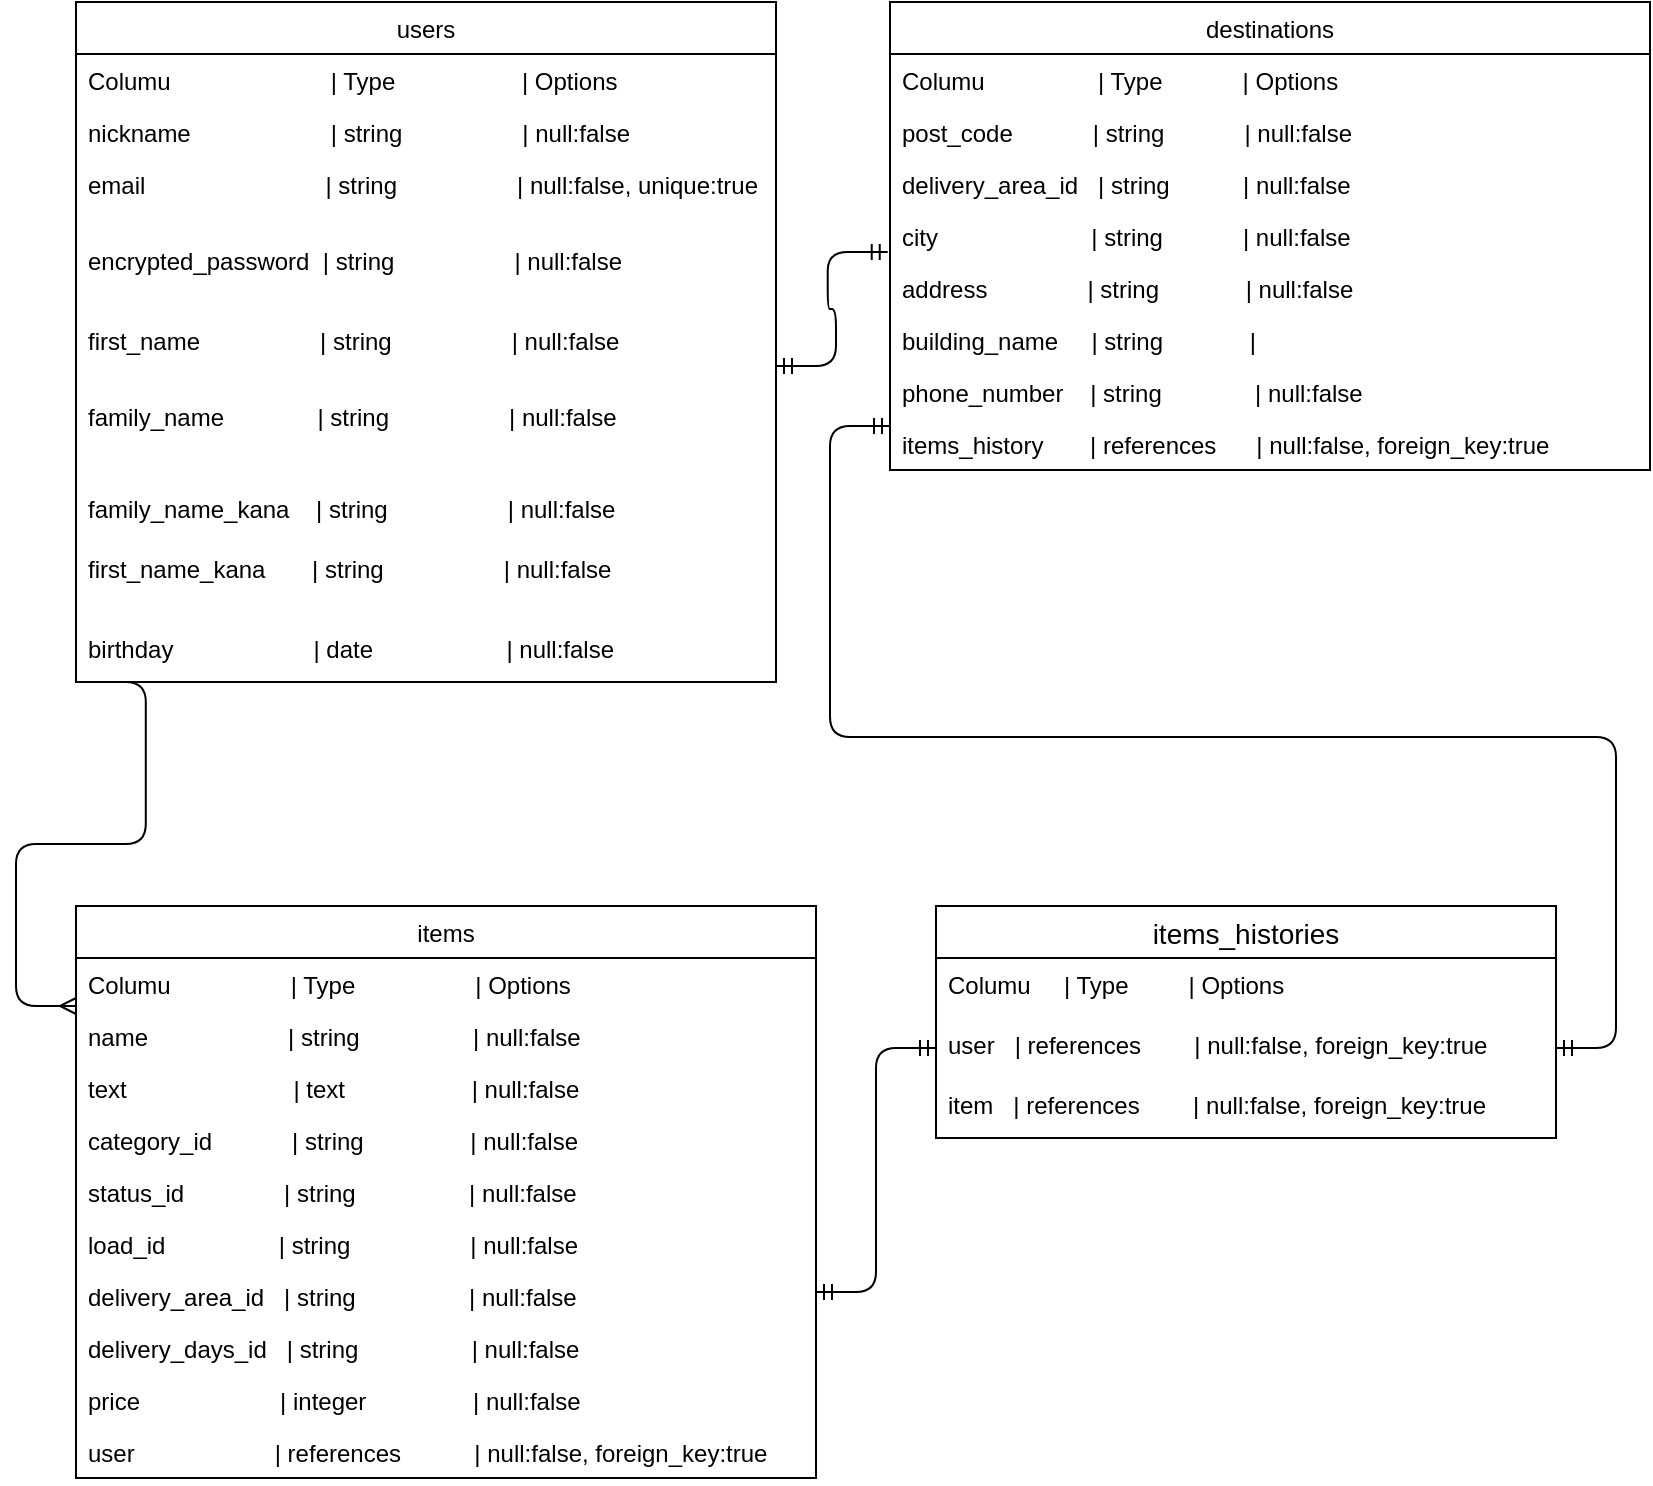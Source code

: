 <mxfile>
    <diagram id="HyH1d0EDb5sqHMcWe-KX" name="ページ1">
        <mxGraphModel dx="1138" dy="717" grid="1" gridSize="10" guides="1" tooltips="1" connect="1" arrows="1" fold="1" page="1" pageScale="1" pageWidth="827" pageHeight="1169" math="0" shadow="0">
            <root>
                <mxCell id="0"/>
                <mxCell id="1" parent="0"/>
                <mxCell id="aqCWiqhTdorb5AvagMKS-1" value="users" style="swimlane;fontStyle=0;childLayout=stackLayout;horizontal=1;startSize=26;horizontalStack=0;resizeParent=1;resizeParentMax=0;resizeLast=0;collapsible=1;marginBottom=0;" vertex="1" parent="1">
                    <mxGeometry x="40" y="28" width="350" height="340" as="geometry"/>
                </mxCell>
                <mxCell id="aqCWiqhTdorb5AvagMKS-2" value="Columu                        | Type                   | Options" style="text;strokeColor=none;fillColor=none;align=left;verticalAlign=top;spacingLeft=4;spacingRight=4;overflow=hidden;rotatable=0;points=[[0,0.5],[1,0.5]];portConstraint=eastwest;" vertex="1" parent="aqCWiqhTdorb5AvagMKS-1">
                    <mxGeometry y="26" width="350" height="26" as="geometry"/>
                </mxCell>
                <mxCell id="aqCWiqhTdorb5AvagMKS-28" value="nickname                     | string                  | null:false" style="text;strokeColor=none;fillColor=none;align=left;verticalAlign=top;spacingLeft=4;spacingRight=4;overflow=hidden;rotatable=0;points=[[0,0.5],[1,0.5]];portConstraint=eastwest;" vertex="1" parent="aqCWiqhTdorb5AvagMKS-1">
                    <mxGeometry y="52" width="350" height="26" as="geometry"/>
                </mxCell>
                <mxCell id="aqCWiqhTdorb5AvagMKS-3" value="email                           | string                  | null:false, unique:true" style="text;strokeColor=none;fillColor=none;align=left;verticalAlign=top;spacingLeft=4;spacingRight=4;overflow=hidden;rotatable=0;points=[[0,0.5],[1,0.5]];portConstraint=eastwest;" vertex="1" parent="aqCWiqhTdorb5AvagMKS-1">
                    <mxGeometry y="78" width="350" height="38" as="geometry"/>
                </mxCell>
                <mxCell id="aqCWiqhTdorb5AvagMKS-4" value="encrypted_password  | string                  | null:false" style="text;strokeColor=none;fillColor=none;align=left;verticalAlign=top;spacingLeft=4;spacingRight=4;overflow=hidden;rotatable=0;points=[[0,0.5],[1,0.5]];portConstraint=eastwest;" vertex="1" parent="aqCWiqhTdorb5AvagMKS-1">
                    <mxGeometry y="116" width="350" height="40" as="geometry"/>
                </mxCell>
                <mxCell id="aqCWiqhTdorb5AvagMKS-20" value="first_name                  | string                  | null:false" style="text;strokeColor=none;fillColor=none;align=left;verticalAlign=top;spacingLeft=4;spacingRight=4;overflow=hidden;rotatable=0;points=[[0,0.5],[1,0.5]];portConstraint=eastwest;" vertex="1" parent="aqCWiqhTdorb5AvagMKS-1">
                    <mxGeometry y="156" width="350" height="38" as="geometry"/>
                </mxCell>
                <mxCell id="aqCWiqhTdorb5AvagMKS-15" value="family_name              | string                  | null:false" style="text;strokeColor=none;fillColor=none;align=left;verticalAlign=top;spacingLeft=4;spacingRight=4;overflow=hidden;rotatable=0;points=[[0,0.5],[1,0.5]];portConstraint=eastwest;" vertex="1" parent="aqCWiqhTdorb5AvagMKS-1">
                    <mxGeometry y="194" width="350" height="46" as="geometry"/>
                </mxCell>
                <mxCell id="aqCWiqhTdorb5AvagMKS-21" value="family_name_kana    | string                  | null:false" style="text;strokeColor=none;fillColor=none;align=left;verticalAlign=top;spacingLeft=4;spacingRight=4;overflow=hidden;rotatable=0;points=[[0,0.5],[1,0.5]];portConstraint=eastwest;" vertex="1" parent="aqCWiqhTdorb5AvagMKS-1">
                    <mxGeometry y="240" width="350" height="30" as="geometry"/>
                </mxCell>
                <mxCell id="aqCWiqhTdorb5AvagMKS-18" value="first_name_kana       | string                  | null:false" style="text;strokeColor=none;fillColor=none;align=left;verticalAlign=top;spacingLeft=4;spacingRight=4;overflow=hidden;rotatable=0;points=[[0,0.5],[1,0.5]];portConstraint=eastwest;" vertex="1" parent="aqCWiqhTdorb5AvagMKS-1">
                    <mxGeometry y="270" width="350" height="40" as="geometry"/>
                </mxCell>
                <mxCell id="aqCWiqhTdorb5AvagMKS-31" value="birthday                     | date                    | null:false" style="text;strokeColor=none;fillColor=none;align=left;verticalAlign=top;spacingLeft=4;spacingRight=4;overflow=hidden;rotatable=0;points=[[0,0.5],[1,0.5]];portConstraint=eastwest;" vertex="1" parent="aqCWiqhTdorb5AvagMKS-1">
                    <mxGeometry y="310" width="350" height="30" as="geometry"/>
                </mxCell>
                <mxCell id="aqCWiqhTdorb5AvagMKS-5" value="destinations" style="swimlane;fontStyle=0;childLayout=stackLayout;horizontal=1;startSize=26;horizontalStack=0;resizeParent=1;resizeParentMax=0;resizeLast=0;collapsible=1;marginBottom=0;" vertex="1" parent="1">
                    <mxGeometry x="447" y="28" width="380" height="234" as="geometry"/>
                </mxCell>
                <mxCell id="aqCWiqhTdorb5AvagMKS-6" value="Columu                 | Type            | Options" style="text;strokeColor=none;fillColor=none;align=left;verticalAlign=top;spacingLeft=4;spacingRight=4;overflow=hidden;rotatable=0;points=[[0,0.5],[1,0.5]];portConstraint=eastwest;" vertex="1" parent="aqCWiqhTdorb5AvagMKS-5">
                    <mxGeometry y="26" width="380" height="26" as="geometry"/>
                </mxCell>
                <mxCell id="aqCWiqhTdorb5AvagMKS-7" value="post_code            | string            | null:false" style="text;strokeColor=none;fillColor=none;align=left;verticalAlign=top;spacingLeft=4;spacingRight=4;overflow=hidden;rotatable=0;points=[[0,0.5],[1,0.5]];portConstraint=eastwest;" vertex="1" parent="aqCWiqhTdorb5AvagMKS-5">
                    <mxGeometry y="52" width="380" height="26" as="geometry"/>
                </mxCell>
                <mxCell id="aqCWiqhTdorb5AvagMKS-8" value="delivery_area_id   | string           | null:false" style="text;strokeColor=none;fillColor=none;align=left;verticalAlign=top;spacingLeft=4;spacingRight=4;overflow=hidden;rotatable=0;points=[[0,0.5],[1,0.5]];portConstraint=eastwest;" vertex="1" parent="aqCWiqhTdorb5AvagMKS-5">
                    <mxGeometry y="78" width="380" height="26" as="geometry"/>
                </mxCell>
                <mxCell id="aqCWiqhTdorb5AvagMKS-26" value="city                       | string            | null:false  " style="text;strokeColor=none;fillColor=none;align=left;verticalAlign=top;spacingLeft=4;spacingRight=4;overflow=hidden;rotatable=0;points=[[0,0.5],[1,0.5]];portConstraint=eastwest;" vertex="1" parent="aqCWiqhTdorb5AvagMKS-5">
                    <mxGeometry y="104" width="380" height="26" as="geometry"/>
                </mxCell>
                <mxCell id="aqCWiqhTdorb5AvagMKS-27" value="address               | string             | null:false" style="text;strokeColor=none;fillColor=none;align=left;verticalAlign=top;spacingLeft=4;spacingRight=4;overflow=hidden;rotatable=0;points=[[0,0.5],[1,0.5]];portConstraint=eastwest;" vertex="1" parent="aqCWiqhTdorb5AvagMKS-5">
                    <mxGeometry y="130" width="380" height="26" as="geometry"/>
                </mxCell>
                <mxCell id="aqCWiqhTdorb5AvagMKS-41" value="building_name     | string             |" style="text;strokeColor=none;fillColor=none;align=left;verticalAlign=top;spacingLeft=4;spacingRight=4;overflow=hidden;rotatable=0;points=[[0,0.5],[1,0.5]];portConstraint=eastwest;" vertex="1" parent="aqCWiqhTdorb5AvagMKS-5">
                    <mxGeometry y="156" width="380" height="26" as="geometry"/>
                </mxCell>
                <mxCell id="aqCWiqhTdorb5AvagMKS-42" value="phone_number    | string              | null:false " style="text;strokeColor=none;fillColor=none;align=left;verticalAlign=top;spacingLeft=4;spacingRight=4;overflow=hidden;rotatable=0;points=[[0,0.5],[1,0.5]];portConstraint=eastwest;" vertex="1" parent="aqCWiqhTdorb5AvagMKS-5">
                    <mxGeometry y="182" width="380" height="26" as="geometry"/>
                </mxCell>
                <mxCell id="aqCWiqhTdorb5AvagMKS-43" value="items_history       | references      | null:false, foreign_key:true" style="text;strokeColor=none;fillColor=none;align=left;verticalAlign=top;spacingLeft=4;spacingRight=4;overflow=hidden;rotatable=0;points=[[0,0.5],[1,0.5]];portConstraint=eastwest;" vertex="1" parent="aqCWiqhTdorb5AvagMKS-5">
                    <mxGeometry y="208" width="380" height="26" as="geometry"/>
                </mxCell>
                <mxCell id="aqCWiqhTdorb5AvagMKS-9" value="items" style="swimlane;fontStyle=0;childLayout=stackLayout;horizontal=1;startSize=26;horizontalStack=0;resizeParent=1;resizeParentMax=0;resizeLast=0;collapsible=1;marginBottom=0;" vertex="1" parent="1">
                    <mxGeometry x="40" y="480" width="370" height="286" as="geometry"/>
                </mxCell>
                <mxCell id="aqCWiqhTdorb5AvagMKS-10" value="Columu                  | Type                  | Options" style="text;strokeColor=none;fillColor=none;align=left;verticalAlign=top;spacingLeft=4;spacingRight=4;overflow=hidden;rotatable=0;points=[[0,0.5],[1,0.5]];portConstraint=eastwest;" vertex="1" parent="aqCWiqhTdorb5AvagMKS-9">
                    <mxGeometry y="26" width="370" height="26" as="geometry"/>
                </mxCell>
                <mxCell id="aqCWiqhTdorb5AvagMKS-38" value="name                     | string                 | null:false" style="text;strokeColor=none;fillColor=none;align=left;verticalAlign=top;spacingLeft=4;spacingRight=4;overflow=hidden;rotatable=0;points=[[0,0.5],[1,0.5]];portConstraint=eastwest;" vertex="1" parent="aqCWiqhTdorb5AvagMKS-9">
                    <mxGeometry y="52" width="370" height="26" as="geometry"/>
                </mxCell>
                <mxCell id="aqCWiqhTdorb5AvagMKS-11" value="text                         | text                   | null:false" style="text;strokeColor=none;fillColor=none;align=left;verticalAlign=top;spacingLeft=4;spacingRight=4;overflow=hidden;rotatable=0;points=[[0,0.5],[1,0.5]];portConstraint=eastwest;" vertex="1" parent="aqCWiqhTdorb5AvagMKS-9">
                    <mxGeometry y="78" width="370" height="26" as="geometry"/>
                </mxCell>
                <mxCell id="aqCWiqhTdorb5AvagMKS-12" value="category_id            | string                | null:false" style="text;strokeColor=none;fillColor=none;align=left;verticalAlign=top;spacingLeft=4;spacingRight=4;overflow=hidden;rotatable=0;points=[[0,0.5],[1,0.5]];portConstraint=eastwest;" vertex="1" parent="aqCWiqhTdorb5AvagMKS-9">
                    <mxGeometry y="104" width="370" height="26" as="geometry"/>
                </mxCell>
                <mxCell id="aqCWiqhTdorb5AvagMKS-32" value="status_id               | string                 | null:false" style="text;strokeColor=none;fillColor=none;align=left;verticalAlign=top;spacingLeft=4;spacingRight=4;overflow=hidden;rotatable=0;points=[[0,0.5],[1,0.5]];portConstraint=eastwest;" vertex="1" parent="aqCWiqhTdorb5AvagMKS-9">
                    <mxGeometry y="130" width="370" height="26" as="geometry"/>
                </mxCell>
                <mxCell id="aqCWiqhTdorb5AvagMKS-33" value="load_id                 | string                  | null:false" style="text;strokeColor=none;fillColor=none;align=left;verticalAlign=top;spacingLeft=4;spacingRight=4;overflow=hidden;rotatable=0;points=[[0,0.5],[1,0.5]];portConstraint=eastwest;" vertex="1" parent="aqCWiqhTdorb5AvagMKS-9">
                    <mxGeometry y="156" width="370" height="26" as="geometry"/>
                </mxCell>
                <mxCell id="aqCWiqhTdorb5AvagMKS-34" value="delivery_area_id   | string                 | null:false" style="text;strokeColor=none;fillColor=none;align=left;verticalAlign=top;spacingLeft=4;spacingRight=4;overflow=hidden;rotatable=0;points=[[0,0.5],[1,0.5]];portConstraint=eastwest;" vertex="1" parent="aqCWiqhTdorb5AvagMKS-9">
                    <mxGeometry y="182" width="370" height="26" as="geometry"/>
                </mxCell>
                <mxCell id="aqCWiqhTdorb5AvagMKS-35" value="delivery_days_id   | string                 | null:false" style="text;strokeColor=none;fillColor=none;align=left;verticalAlign=top;spacingLeft=4;spacingRight=4;overflow=hidden;rotatable=0;points=[[0,0.5],[1,0.5]];portConstraint=eastwest;" vertex="1" parent="aqCWiqhTdorb5AvagMKS-9">
                    <mxGeometry y="208" width="370" height="26" as="geometry"/>
                </mxCell>
                <mxCell id="aqCWiqhTdorb5AvagMKS-36" value="price                     | integer                | null:false" style="text;strokeColor=none;fillColor=none;align=left;verticalAlign=top;spacingLeft=4;spacingRight=4;overflow=hidden;rotatable=0;points=[[0,0.5],[1,0.5]];portConstraint=eastwest;" vertex="1" parent="aqCWiqhTdorb5AvagMKS-9">
                    <mxGeometry y="234" width="370" height="26" as="geometry"/>
                </mxCell>
                <mxCell id="aqCWiqhTdorb5AvagMKS-37" value="user                     | references           | null:false, foreign_key:true" style="text;strokeColor=none;fillColor=none;align=left;verticalAlign=top;spacingLeft=4;spacingRight=4;overflow=hidden;rotatable=0;points=[[0,0.5],[1,0.5]];portConstraint=eastwest;" vertex="1" parent="aqCWiqhTdorb5AvagMKS-9">
                    <mxGeometry y="260" width="370" height="26" as="geometry"/>
                </mxCell>
                <mxCell id="aqCWiqhTdorb5AvagMKS-40" value="" style="edgeStyle=entityRelationEdgeStyle;fontSize=12;html=1;endArrow=ERmany;exitX=0.014;exitY=1;exitDx=0;exitDy=0;exitPerimeter=0;" edge="1" parent="1" source="aqCWiqhTdorb5AvagMKS-31">
                    <mxGeometry width="100" height="100" relative="1" as="geometry">
                        <mxPoint x="-10" y="368" as="sourcePoint"/>
                        <mxPoint x="40" y="530" as="targetPoint"/>
                    </mxGeometry>
                </mxCell>
                <mxCell id="aqCWiqhTdorb5AvagMKS-46" value="items_histories" style="swimlane;fontStyle=0;childLayout=stackLayout;horizontal=1;startSize=26;horizontalStack=0;resizeParent=1;resizeParentMax=0;resizeLast=0;collapsible=1;marginBottom=0;align=center;fontSize=14;" vertex="1" parent="1">
                    <mxGeometry x="470" y="480" width="310" height="116" as="geometry"/>
                </mxCell>
                <mxCell id="aqCWiqhTdorb5AvagMKS-47" value="Columu     | Type         | Options" style="text;strokeColor=none;fillColor=none;spacingLeft=4;spacingRight=4;overflow=hidden;rotatable=0;points=[[0,0.5],[1,0.5]];portConstraint=eastwest;fontSize=12;" vertex="1" parent="aqCWiqhTdorb5AvagMKS-46">
                    <mxGeometry y="26" width="310" height="30" as="geometry"/>
                </mxCell>
                <mxCell id="aqCWiqhTdorb5AvagMKS-50" value="user   | references        | null:false, foreign_key:true" style="text;strokeColor=none;fillColor=none;spacingLeft=4;spacingRight=4;overflow=hidden;rotatable=0;points=[[0,0.5],[1,0.5]];portConstraint=eastwest;fontSize=12;" vertex="1" parent="aqCWiqhTdorb5AvagMKS-46">
                    <mxGeometry y="56" width="310" height="30" as="geometry"/>
                </mxCell>
                <mxCell id="aqCWiqhTdorb5AvagMKS-48" value="item   | references        | null:false, foreign_key:true" style="text;strokeColor=none;fillColor=none;spacingLeft=4;spacingRight=4;overflow=hidden;rotatable=0;points=[[0,0.5],[1,0.5]];portConstraint=eastwest;fontSize=12;" vertex="1" parent="aqCWiqhTdorb5AvagMKS-46">
                    <mxGeometry y="86" width="310" height="30" as="geometry"/>
                </mxCell>
                <mxCell id="aqCWiqhTdorb5AvagMKS-51" value="" style="edgeStyle=entityRelationEdgeStyle;fontSize=12;html=1;endArrow=ERmandOne;startArrow=ERmandOne;entryX=0;entryY=0.5;entryDx=0;entryDy=0;" edge="1" parent="1" target="aqCWiqhTdorb5AvagMKS-50">
                    <mxGeometry width="100" height="100" relative="1" as="geometry">
                        <mxPoint x="410" y="673" as="sourcePoint"/>
                        <mxPoint x="510" y="573" as="targetPoint"/>
                    </mxGeometry>
                </mxCell>
                <mxCell id="aqCWiqhTdorb5AvagMKS-54" value="" style="edgeStyle=entityRelationEdgeStyle;fontSize=12;html=1;endArrow=ERmandOne;startArrow=ERmandOne;exitX=1;exitY=0.5;exitDx=0;exitDy=0;" edge="1" parent="1" source="aqCWiqhTdorb5AvagMKS-50">
                    <mxGeometry width="100" height="100" relative="1" as="geometry">
                        <mxPoint x="660" y="440" as="sourcePoint"/>
                        <mxPoint x="447" y="240" as="targetPoint"/>
                    </mxGeometry>
                </mxCell>
                <mxCell id="aqCWiqhTdorb5AvagMKS-55" value="" style="edgeStyle=entityRelationEdgeStyle;fontSize=12;html=1;endArrow=ERmandOne;startArrow=ERmandOne;entryX=-0.003;entryY=-0.192;entryDx=0;entryDy=0;entryPerimeter=0;" edge="1" parent="1" target="aqCWiqhTdorb5AvagMKS-27">
                    <mxGeometry width="100" height="100" relative="1" as="geometry">
                        <mxPoint x="390" y="210" as="sourcePoint"/>
                        <mxPoint x="490" y="110" as="targetPoint"/>
                    </mxGeometry>
                </mxCell>
            </root>
        </mxGraphModel>
    </diagram>
    <diagram id="trsVJ6bFubl06bOgAYEL" name="ページ2">
        <mxGraphModel dx="943" dy="712" grid="1" gridSize="10" guides="1" tooltips="1" connect="1" arrows="1" fold="1" page="1" pageScale="1" pageWidth="827" pageHeight="1169" math="0" shadow="0">
            <root>
                <mxCell id="qOgSKqKnxeTyqYwpGGVT-0"/>
                <mxCell id="qOgSKqKnxeTyqYwpGGVT-1" parent="qOgSKqKnxeTyqYwpGGVT-0"/>
            </root>
        </mxGraphModel>
    </diagram>
</mxfile>